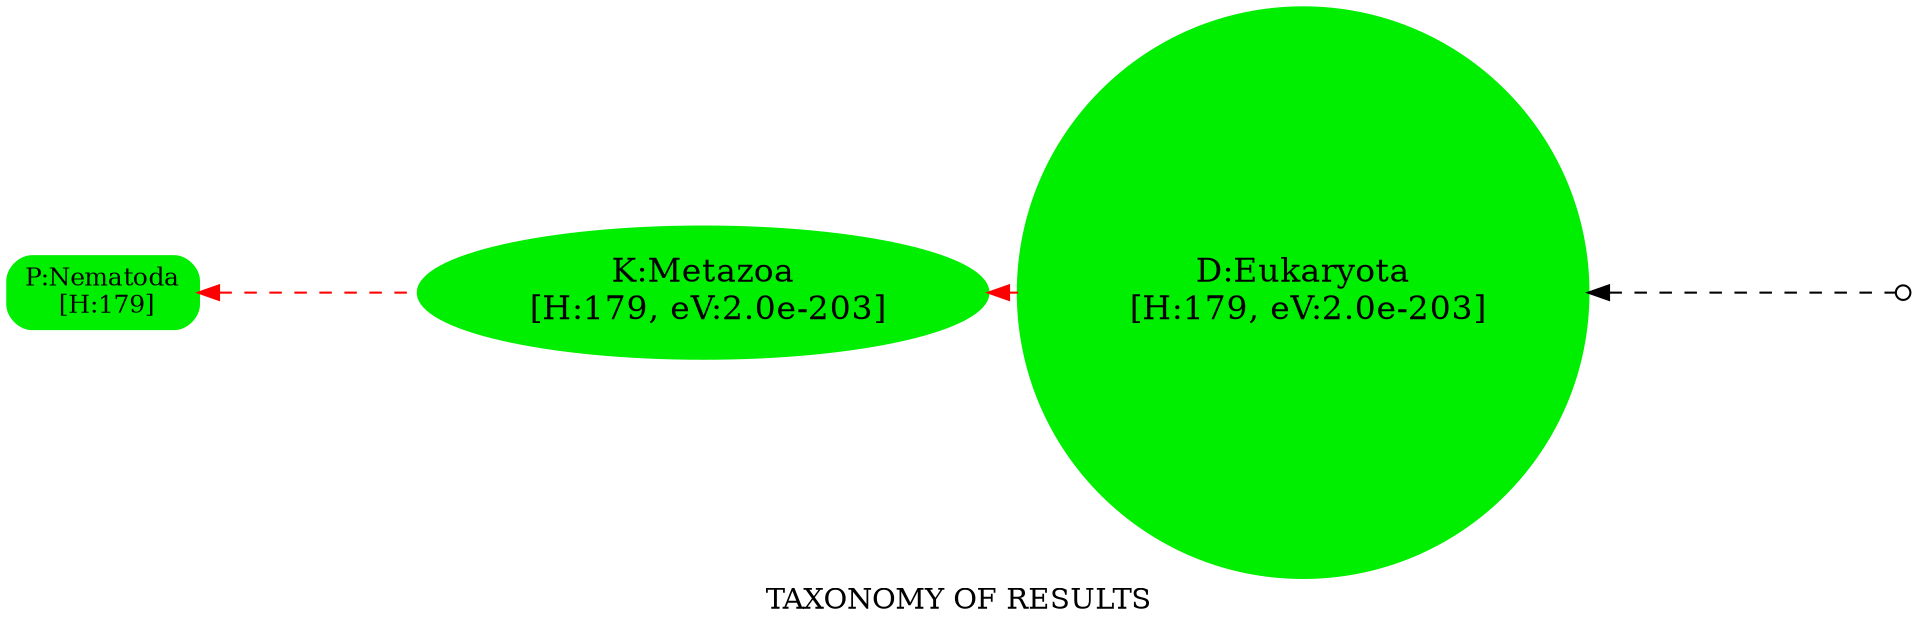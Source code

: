 digraph TaxG
    {
    root="N/D";
    layout=twopi;
    edge [style=dashed dir=back];
    node [shape=plaintext];
    ranksep=4;
    label = "TAXONOMY OF RESULTS";
    center = 1;
# --- NODES FOLLOW --- 
    "N/D"[shape=circle,label="",width=0.1,height=0.1]
    "P:Nematoda"[shape=box width=0.01 height=0.01 style="rounded,filled,bold" color="#00ee00"  fillcolor="#00ee00" tooltip="HITS: 179 , best eV:2.0e-203, avg eV:3.0e-03, worst eV:1.6e-01" fontsize=12  label="P:Nematoda\n [H:179]"]
    "D:Eukaryota"[shape=box width=0.01 height=0.01 style="rounded,filled,bold" color="#00ee00"  fillcolor="#00ee00" tooltip="HITS: 179 , best eV:2.0e-203, avg eV:3.0e-03, worst eV:1.6e-01" shape=circle fontsize=16  label="D:Eukaryota\n [H:179, eV:2.0e-203]"]
    "K:Metazoa"[shape=box width=0.01 height=0.01 style="rounded,filled,bold" color="#00ee00"  fillcolor="#00ee00" tooltip="HITS: 179 , best eV:2.0e-203, avg eV:3.0e-03, worst eV:1.6e-01" shape=ellipse fontsize=16  label="K:Metazoa\n [H:179, eV:2.0e-203]"]
# --- EDGES FOLLOW --- 
    "P:Nematoda" -> "K:Metazoa"[color = "#ff0000" ];
    "D:Eukaryota" -> "N/D"[];
    "K:Metazoa" -> "D:Eukaryota"[color = "#ff0000" ];
}
